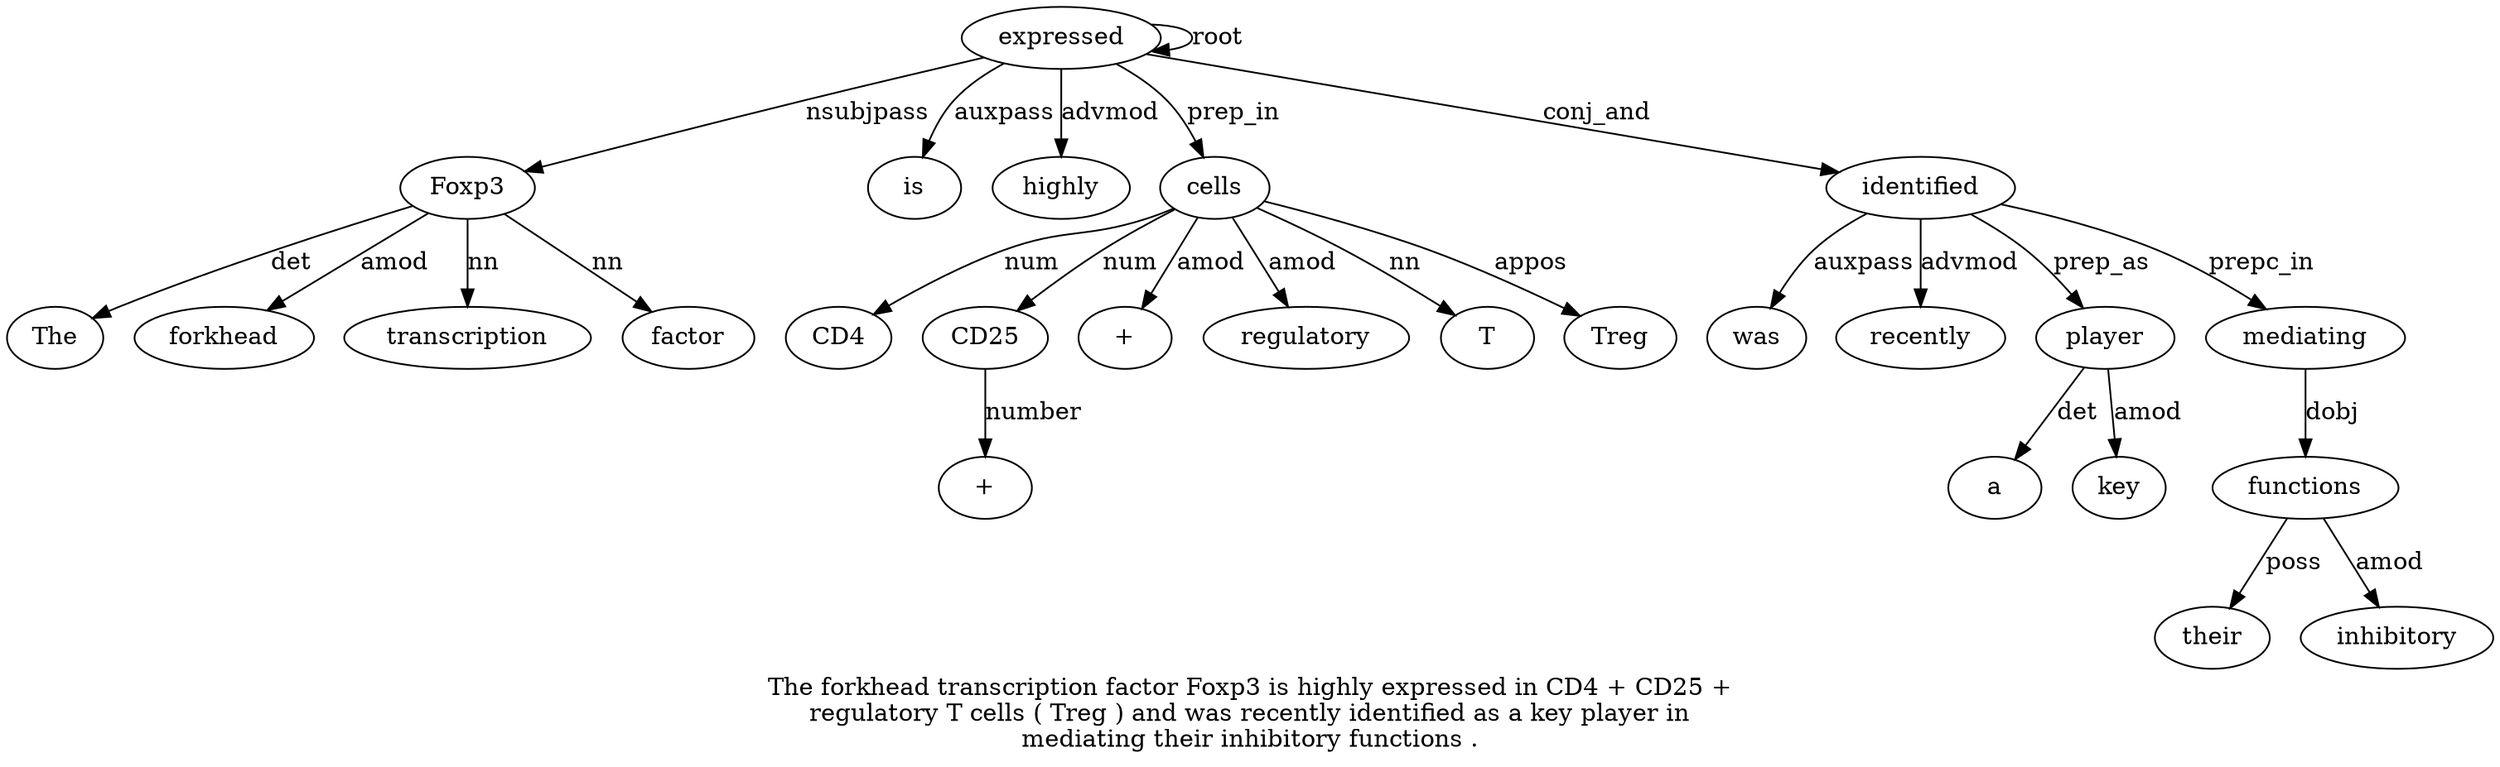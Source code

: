 digraph "The forkhead transcription factor Foxp3 is highly expressed in CD4 + CD25 + regulatory T cells ( Treg ) and was recently identified as a key player in mediating their inhibitory functions ." {
label="The forkhead transcription factor Foxp3 is highly expressed in CD4 + CD25 +
regulatory T cells ( Treg ) and was recently identified as a key player in
mediating their inhibitory functions .";
Foxp35 [style=filled, fillcolor=white, label=Foxp3];
The1 [style=filled, fillcolor=white, label=The];
Foxp35 -> The1  [label=det];
forkhead2 [style=filled, fillcolor=white, label=forkhead];
Foxp35 -> forkhead2  [label=amod];
transcription3 [style=filled, fillcolor=white, label=transcription];
Foxp35 -> transcription3  [label=nn];
factor4 [style=filled, fillcolor=white, label=factor];
Foxp35 -> factor4  [label=nn];
expressed8 [style=filled, fillcolor=white, label=expressed];
expressed8 -> Foxp35  [label=nsubjpass];
is6 [style=filled, fillcolor=white, label=is];
expressed8 -> is6  [label=auxpass];
highly7 [style=filled, fillcolor=white, label=highly];
expressed8 -> highly7  [label=advmod];
expressed8 -> expressed8  [label=root];
cells16 [style=filled, fillcolor=white, label=cells];
CD410 [style=filled, fillcolor=white, label=CD4];
cells16 -> CD410  [label=num];
CD251 [style=filled, fillcolor=white, label=CD25];
"+11" [style=filled, fillcolor=white, label="+"];
CD251 -> "+11"  [label=number];
cells16 -> CD251  [label=num];
"+13" [style=filled, fillcolor=white, label="+"];
cells16 -> "+13"  [label=amod];
regulatory14 [style=filled, fillcolor=white, label=regulatory];
cells16 -> regulatory14  [label=amod];
T15 [style=filled, fillcolor=white, label=T];
cells16 -> T15  [label=nn];
expressed8 -> cells16  [label=prep_in];
Treg18 [style=filled, fillcolor=white, label=Treg];
cells16 -> Treg18  [label=appos];
identified23 [style=filled, fillcolor=white, label=identified];
was21 [style=filled, fillcolor=white, label=was];
identified23 -> was21  [label=auxpass];
recently22 [style=filled, fillcolor=white, label=recently];
identified23 -> recently22  [label=advmod];
expressed8 -> identified23  [label=conj_and];
player27 [style=filled, fillcolor=white, label=player];
a25 [style=filled, fillcolor=white, label=a];
player27 -> a25  [label=det];
key26 [style=filled, fillcolor=white, label=key];
player27 -> key26  [label=amod];
identified23 -> player27  [label=prep_as];
mediating29 [style=filled, fillcolor=white, label=mediating];
identified23 -> mediating29  [label=prepc_in];
functions32 [style=filled, fillcolor=white, label=functions];
their30 [style=filled, fillcolor=white, label=their];
functions32 -> their30  [label=poss];
inhibitory31 [style=filled, fillcolor=white, label=inhibitory];
functions32 -> inhibitory31  [label=amod];
mediating29 -> functions32  [label=dobj];
}
